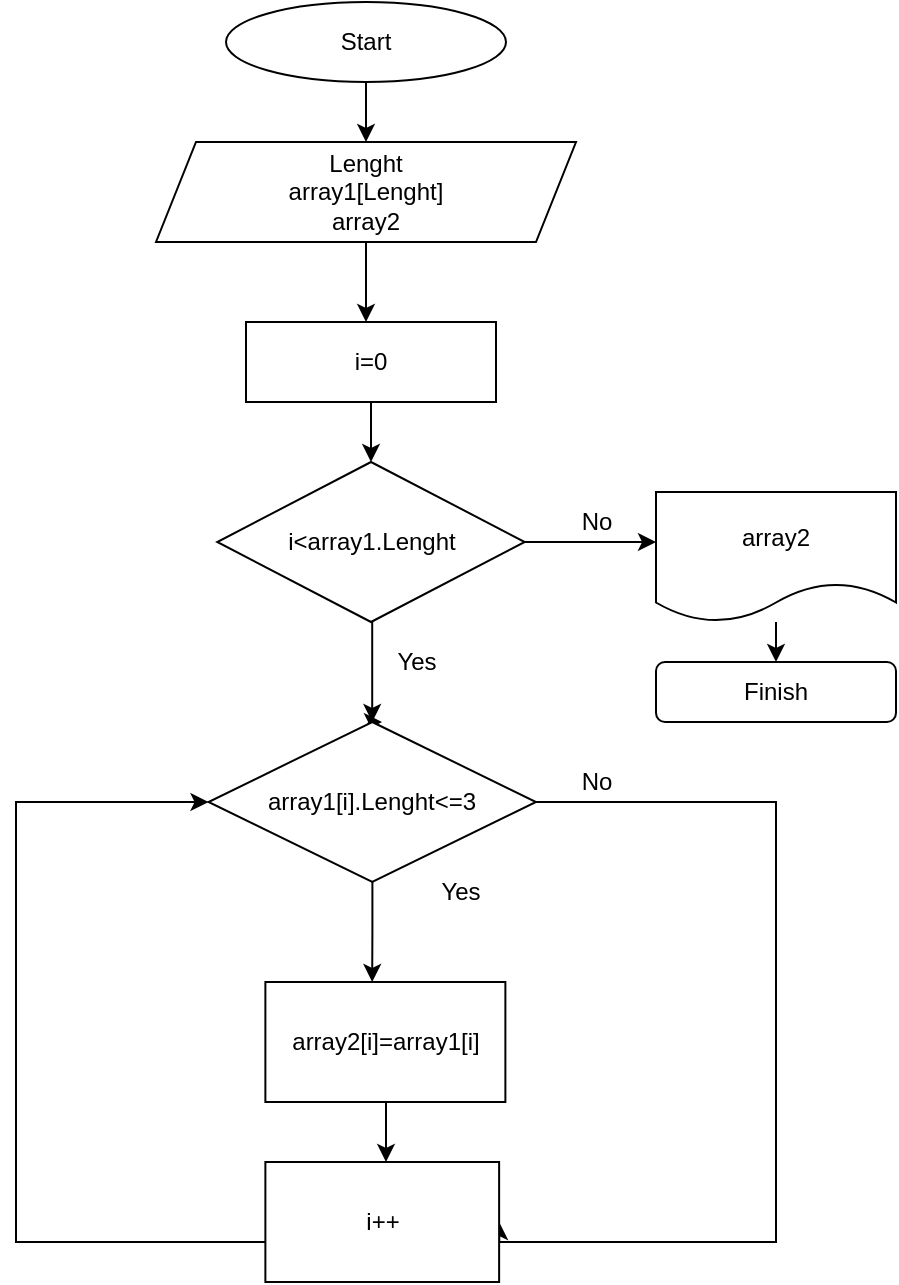 <mxfile version="20.7.4" type="device"><diagram id="EC9OfTnqcy9ilMZibdSL" name="Страница 1"><mxGraphModel dx="1109" dy="614" grid="1" gridSize="10" guides="1" tooltips="1" connect="1" arrows="1" fold="1" page="1" pageScale="1" pageWidth="827" pageHeight="1169" math="0" shadow="0"><root><mxCell id="0"/><mxCell id="1" parent="0"/><mxCell id="SUfBg_vEm1NmcdmOseNc-2" style="edgeStyle=orthogonalEdgeStyle;rounded=0;orthogonalLoop=1;jettySize=auto;html=1;" parent="1" source="SUfBg_vEm1NmcdmOseNc-1" edge="1"><mxGeometry relative="1" as="geometry"><mxPoint x="435" y="160" as="targetPoint"/></mxGeometry></mxCell><mxCell id="SUfBg_vEm1NmcdmOseNc-1" value="Start" style="ellipse;whiteSpace=wrap;html=1;" parent="1" vertex="1"><mxGeometry x="365" y="90" width="140" height="40" as="geometry"/></mxCell><mxCell id="SUfBg_vEm1NmcdmOseNc-4" style="edgeStyle=orthogonalEdgeStyle;rounded=0;orthogonalLoop=1;jettySize=auto;html=1;" parent="1" source="SUfBg_vEm1NmcdmOseNc-3" edge="1"><mxGeometry relative="1" as="geometry"><mxPoint x="435" y="250" as="targetPoint"/></mxGeometry></mxCell><mxCell id="SUfBg_vEm1NmcdmOseNc-3" value="Lenght&lt;br&gt;array1[Lenght]&lt;br&gt;array2" style="shape=parallelogram;perimeter=parallelogramPerimeter;whiteSpace=wrap;html=1;fixedSize=1;" parent="1" vertex="1"><mxGeometry x="330" y="160" width="210" height="50" as="geometry"/></mxCell><mxCell id="SUfBg_vEm1NmcdmOseNc-7" value="" style="edgeStyle=orthogonalEdgeStyle;rounded=0;orthogonalLoop=1;jettySize=auto;html=1;" parent="1" source="SUfBg_vEm1NmcdmOseNc-5" edge="1"><mxGeometry relative="1" as="geometry"><mxPoint x="437.5" y="320" as="targetPoint"/></mxGeometry></mxCell><mxCell id="SUfBg_vEm1NmcdmOseNc-5" value="i=0" style="rounded=0;whiteSpace=wrap;html=1;" parent="1" vertex="1"><mxGeometry x="375" y="250" width="125" height="40" as="geometry"/></mxCell><mxCell id="SUfBg_vEm1NmcdmOseNc-9" style="edgeStyle=orthogonalEdgeStyle;rounded=0;orthogonalLoop=1;jettySize=auto;html=1;" parent="1" source="SUfBg_vEm1NmcdmOseNc-8" edge="1"><mxGeometry relative="1" as="geometry"><mxPoint x="580" y="360" as="targetPoint"/></mxGeometry></mxCell><mxCell id="SVkxgVaWaa7chdjC3jzL-14" style="edgeStyle=orthogonalEdgeStyle;rounded=0;orthogonalLoop=1;jettySize=auto;html=1;entryX=0.5;entryY=0;entryDx=0;entryDy=0;" edge="1" parent="1" source="SUfBg_vEm1NmcdmOseNc-8" target="SUfBg_vEm1NmcdmOseNc-16"><mxGeometry relative="1" as="geometry"><Array as="points"><mxPoint x="438" y="450"/></Array></mxGeometry></mxCell><mxCell id="SUfBg_vEm1NmcdmOseNc-8" value="i&amp;lt;array1.Lenght" style="rhombus;whiteSpace=wrap;html=1;" parent="1" vertex="1"><mxGeometry x="360.63" y="320" width="153.75" height="80" as="geometry"/></mxCell><mxCell id="SUfBg_vEm1NmcdmOseNc-11" value="No" style="text;html=1;align=center;verticalAlign=middle;resizable=0;points=[];autosize=1;strokeColor=none;fillColor=none;" parent="1" vertex="1"><mxGeometry x="530" y="335" width="40" height="30" as="geometry"/></mxCell><mxCell id="SUfBg_vEm1NmcdmOseNc-12" value="Yes" style="text;html=1;align=center;verticalAlign=middle;resizable=0;points=[];autosize=1;strokeColor=none;fillColor=none;" parent="1" vertex="1"><mxGeometry x="440" y="405" width="40" height="30" as="geometry"/></mxCell><mxCell id="SUfBg_vEm1NmcdmOseNc-15" value="Finish" style="rounded=1;whiteSpace=wrap;html=1;" parent="1" vertex="1"><mxGeometry x="580" y="420" width="120" height="30" as="geometry"/></mxCell><mxCell id="SVkxgVaWaa7chdjC3jzL-6" style="edgeStyle=orthogonalEdgeStyle;rounded=0;orthogonalLoop=1;jettySize=auto;html=1;entryX=1;entryY=0.5;entryDx=0;entryDy=0;" edge="1" parent="1" source="SUfBg_vEm1NmcdmOseNc-16" target="SUfBg_vEm1NmcdmOseNc-20"><mxGeometry relative="1" as="geometry"><mxPoint x="770" y="740" as="targetPoint"/><Array as="points"><mxPoint x="640" y="490"/><mxPoint x="640" y="710"/><mxPoint x="502" y="710"/></Array></mxGeometry></mxCell><mxCell id="SVkxgVaWaa7chdjC3jzL-15" style="edgeStyle=orthogonalEdgeStyle;rounded=0;orthogonalLoop=1;jettySize=auto;html=1;exitX=0.5;exitY=0;exitDx=0;exitDy=0;" edge="1" parent="1" source="SUfBg_vEm1NmcdmOseNc-16"><mxGeometry relative="1" as="geometry"><mxPoint x="443" y="450" as="targetPoint"/></mxGeometry></mxCell><mxCell id="SVkxgVaWaa7chdjC3jzL-21" style="edgeStyle=orthogonalEdgeStyle;rounded=0;orthogonalLoop=1;jettySize=auto;html=1;entryX=0.445;entryY=0;entryDx=0;entryDy=0;entryPerimeter=0;" edge="1" parent="1" source="SUfBg_vEm1NmcdmOseNc-16" target="SVkxgVaWaa7chdjC3jzL-19"><mxGeometry relative="1" as="geometry"/></mxCell><mxCell id="SUfBg_vEm1NmcdmOseNc-16" value="array1[i].Lenght&amp;lt;=3" style="rhombus;whiteSpace=wrap;html=1;" parent="1" vertex="1"><mxGeometry x="356.25" y="450" width="163.75" height="80" as="geometry"/></mxCell><mxCell id="SVkxgVaWaa7chdjC3jzL-11" style="edgeStyle=orthogonalEdgeStyle;rounded=0;orthogonalLoop=1;jettySize=auto;html=1;" edge="1" parent="1"><mxGeometry relative="1" as="geometry"><mxPoint x="445" y="670" as="targetPoint"/><mxPoint x="445" y="640" as="sourcePoint"/></mxGeometry></mxCell><mxCell id="SVkxgVaWaa7chdjC3jzL-8" style="edgeStyle=orthogonalEdgeStyle;rounded=0;orthogonalLoop=1;jettySize=auto;html=1;entryX=0;entryY=0.5;entryDx=0;entryDy=0;" edge="1" parent="1" source="SUfBg_vEm1NmcdmOseNc-20" target="SUfBg_vEm1NmcdmOseNc-16"><mxGeometry x="0.014" y="-50" relative="1" as="geometry"><mxPoint x="220" y="480" as="targetPoint"/><Array as="points"><mxPoint x="260" y="710"/><mxPoint x="260" y="490"/></Array><mxPoint as="offset"/></mxGeometry></mxCell><mxCell id="SUfBg_vEm1NmcdmOseNc-20" value="i++" style="rounded=0;whiteSpace=wrap;html=1;" parent="1" vertex="1"><mxGeometry x="384.69" y="670" width="116.87" height="60" as="geometry"/></mxCell><mxCell id="SVkxgVaWaa7chdjC3jzL-4" style="edgeStyle=orthogonalEdgeStyle;rounded=0;orthogonalLoop=1;jettySize=auto;html=1;" edge="1" parent="1" source="SVkxgVaWaa7chdjC3jzL-1"><mxGeometry relative="1" as="geometry"><mxPoint x="640" y="420" as="targetPoint"/><Array as="points"><mxPoint x="640" y="380"/><mxPoint x="640" y="380"/></Array></mxGeometry></mxCell><mxCell id="SVkxgVaWaa7chdjC3jzL-1" value="array2" style="shape=document;whiteSpace=wrap;html=1;boundedLbl=1;" vertex="1" parent="1"><mxGeometry x="580" y="335" width="120" height="65" as="geometry"/></mxCell><mxCell id="SVkxgVaWaa7chdjC3jzL-9" value="No" style="text;html=1;align=center;verticalAlign=middle;resizable=0;points=[];autosize=1;strokeColor=none;fillColor=none;" vertex="1" parent="1"><mxGeometry x="530" y="465" width="40" height="30" as="geometry"/></mxCell><mxCell id="SVkxgVaWaa7chdjC3jzL-13" value="Yes" style="text;html=1;align=center;verticalAlign=middle;resizable=0;points=[];autosize=1;strokeColor=none;fillColor=none;" vertex="1" parent="1"><mxGeometry x="461.56" y="520" width="40" height="30" as="geometry"/></mxCell><mxCell id="SVkxgVaWaa7chdjC3jzL-19" value="array2[i]=array1[i]" style="rounded=0;whiteSpace=wrap;html=1;" vertex="1" parent="1"><mxGeometry x="384.69" y="580" width="120" height="60" as="geometry"/></mxCell></root></mxGraphModel></diagram></mxfile>